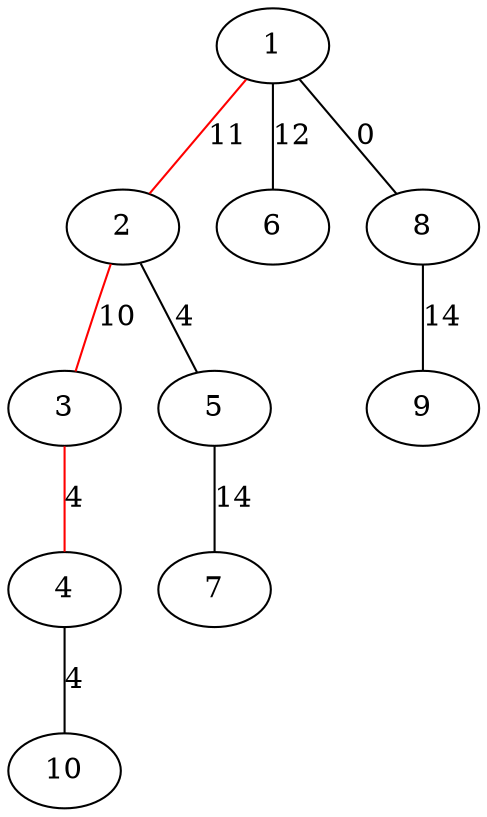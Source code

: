 graph {
	1
	1 -- 2 [label=11 color=red style=filled]
	1 -- 6 [label=12]
	1 -- 8 [label=0]
	2
	2 -- 3 [label=10 color=red style=filled]
	2 -- 5 [label=4]
	3
	3 -- 4 [label=4 color=red style=filled]
	4
	4 -- 10 [label=4]
	5
	5 -- 7 [label=14]
	6
	7
	8
	8 -- 9 [label=14]
	9
	10
}
